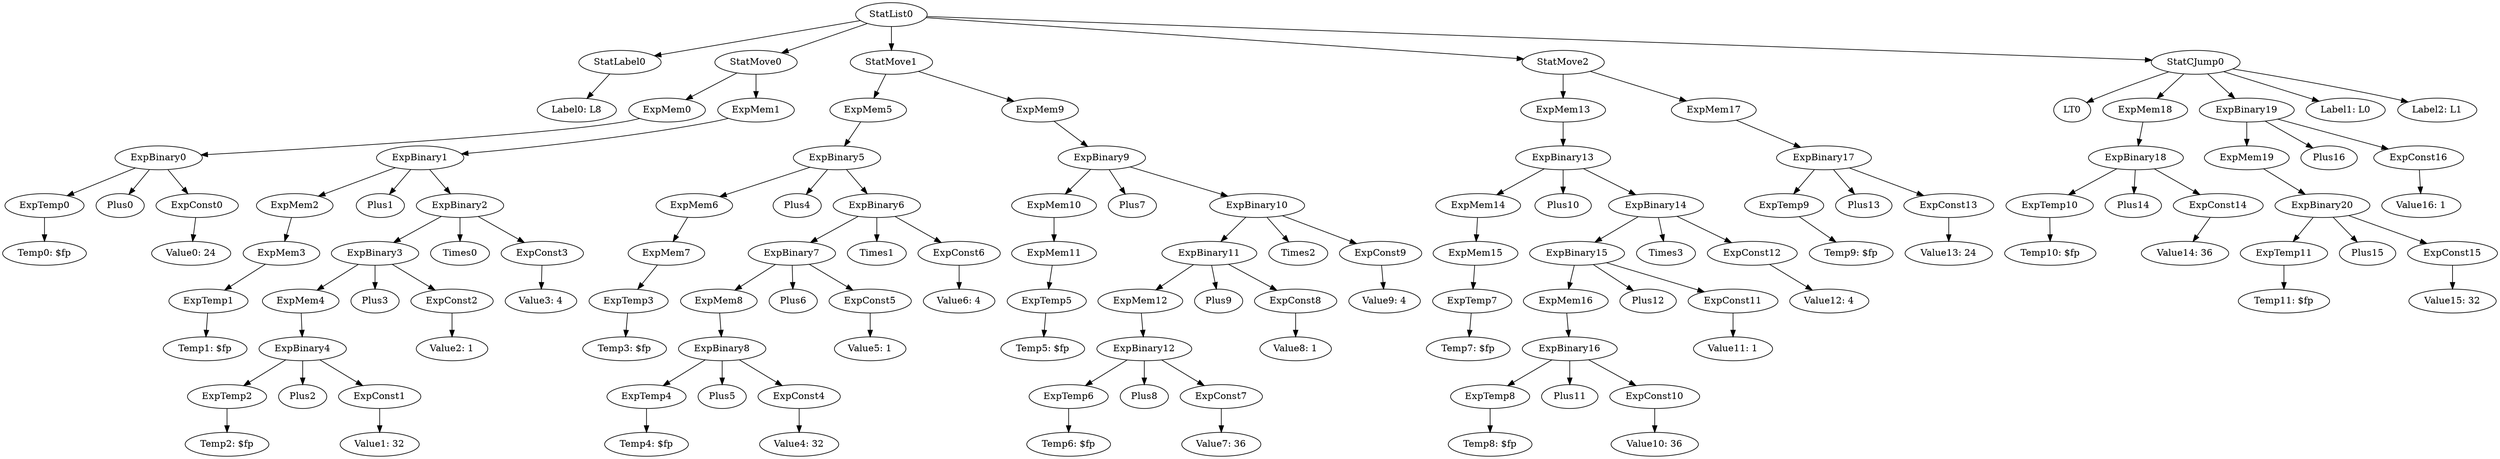 digraph {
	ordering = out;
	ExpBinary19 -> ExpMem19;
	ExpBinary19 -> Plus16;
	ExpBinary19 -> ExpConst16;
	ExpMem19 -> ExpBinary20;
	ExpBinary20 -> ExpTemp11;
	ExpBinary20 -> Plus15;
	ExpBinary20 -> ExpConst15;
	ExpTemp11 -> "Temp11: $fp";
	ExpMem18 -> ExpBinary18;
	ExpConst14 -> "Value14: 36";
	ExpTemp10 -> "Temp10: $fp";
	ExpConst16 -> "Value16: 1";
	StatCJump0 -> LT0;
	StatCJump0 -> ExpMem18;
	StatCJump0 -> ExpBinary19;
	StatCJump0 -> "Label1: L0";
	StatCJump0 -> "Label2: L1";
	ExpConst13 -> "Value13: 24";
	ExpBinary17 -> ExpTemp9;
	ExpBinary17 -> Plus13;
	ExpBinary17 -> ExpConst13;
	StatMove2 -> ExpMem13;
	StatMove2 -> ExpMem17;
	ExpBinary14 -> ExpBinary15;
	ExpBinary14 -> Times3;
	ExpBinary14 -> ExpConst12;
	ExpConst11 -> "Value11: 1";
	ExpBinary15 -> ExpMem16;
	ExpBinary15 -> Plus12;
	ExpBinary15 -> ExpConst11;
	ExpConst10 -> "Value10: 36";
	ExpBinary16 -> ExpTemp8;
	ExpBinary16 -> Plus11;
	ExpBinary16 -> ExpConst10;
	ExpBinary13 -> ExpMem14;
	ExpBinary13 -> Plus10;
	ExpBinary13 -> ExpBinary14;
	ExpMem14 -> ExpMem15;
	ExpTemp3 -> "Temp3: $fp";
	ExpMem8 -> ExpBinary8;
	ExpConst3 -> "Value3: 4";
	ExpMem16 -> ExpBinary16;
	ExpConst7 -> "Value7: 36";
	ExpMem4 -> ExpBinary4;
	ExpBinary0 -> ExpTemp0;
	ExpBinary0 -> Plus0;
	ExpBinary0 -> ExpConst0;
	ExpConst1 -> "Value1: 32";
	ExpTemp2 -> "Temp2: $fp";
	StatMove0 -> ExpMem0;
	StatMove0 -> ExpMem1;
	ExpConst15 -> "Value15: 32";
	ExpMem7 -> ExpTemp3;
	ExpTemp7 -> "Temp7: $fp";
	ExpTemp0 -> "Temp0: $fp";
	StatList0 -> StatLabel0;
	StatList0 -> StatMove0;
	StatList0 -> StatMove1;
	StatList0 -> StatMove2;
	StatList0 -> StatCJump0;
	ExpMem17 -> ExpBinary17;
	ExpBinary10 -> ExpBinary11;
	ExpBinary10 -> Times2;
	ExpBinary10 -> ExpConst9;
	ExpBinary4 -> ExpTemp2;
	ExpBinary4 -> Plus2;
	ExpBinary4 -> ExpConst1;
	ExpConst0 -> "Value0: 24";
	ExpBinary12 -> ExpTemp6;
	ExpBinary12 -> Plus8;
	ExpBinary12 -> ExpConst7;
	ExpConst2 -> "Value2: 1";
	ExpBinary3 -> ExpMem4;
	ExpBinary3 -> Plus3;
	ExpBinary3 -> ExpConst2;
	ExpConst5 -> "Value5: 1";
	ExpMem2 -> ExpMem3;
	ExpTemp1 -> "Temp1: $fp";
	ExpConst12 -> "Value12: 4";
	ExpTemp8 -> "Temp8: $fp";
	ExpBinary7 -> ExpMem8;
	ExpBinary7 -> Plus6;
	ExpBinary7 -> ExpConst5;
	ExpTemp5 -> "Temp5: $fp";
	ExpMem12 -> ExpBinary12;
	ExpBinary1 -> ExpMem2;
	ExpBinary1 -> Plus1;
	ExpBinary1 -> ExpBinary2;
	ExpMem0 -> ExpBinary0;
	ExpBinary6 -> ExpBinary7;
	ExpBinary6 -> Times1;
	ExpBinary6 -> ExpConst6;
	ExpMem3 -> ExpTemp1;
	ExpMem6 -> ExpMem7;
	ExpMem11 -> ExpTemp5;
	ExpBinary18 -> ExpTemp10;
	ExpBinary18 -> Plus14;
	ExpBinary18 -> ExpConst14;
	ExpMem10 -> ExpMem11;
	ExpTemp4 -> "Temp4: $fp";
	ExpBinary8 -> ExpTemp4;
	ExpBinary8 -> Plus5;
	ExpBinary8 -> ExpConst4;
	ExpMem9 -> ExpBinary9;
	ExpMem1 -> ExpBinary1;
	ExpConst6 -> "Value6: 4";
	ExpBinary2 -> ExpBinary3;
	ExpBinary2 -> Times0;
	ExpBinary2 -> ExpConst3;
	StatLabel0 -> "Label0: L8";
	ExpMem5 -> ExpBinary5;
	ExpMem13 -> ExpBinary13;
	StatMove1 -> ExpMem5;
	StatMove1 -> ExpMem9;
	ExpTemp9 -> "Temp9: $fp";
	ExpBinary9 -> ExpMem10;
	ExpBinary9 -> Plus7;
	ExpBinary9 -> ExpBinary10;
	ExpTemp6 -> "Temp6: $fp";
	ExpMem15 -> ExpTemp7;
	ExpConst4 -> "Value4: 32";
	ExpConst8 -> "Value8: 1";
	ExpBinary5 -> ExpMem6;
	ExpBinary5 -> Plus4;
	ExpBinary5 -> ExpBinary6;
	ExpBinary11 -> ExpMem12;
	ExpBinary11 -> Plus9;
	ExpBinary11 -> ExpConst8;
	ExpConst9 -> "Value9: 4";
}

